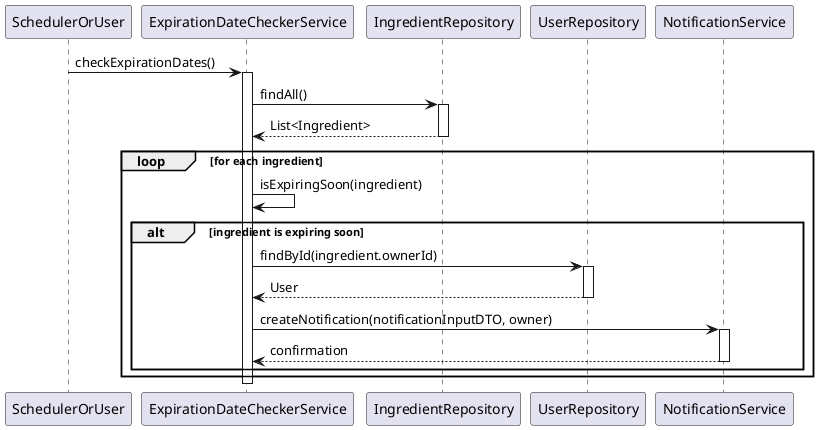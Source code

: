 @startuml
participant SchedulerOrUser
participant ExpirationDateCheckerService
participant IngredientRepository
participant UserRepository
participant NotificationService

SchedulerOrUser -> ExpirationDateCheckerService : checkExpirationDates()
activate ExpirationDateCheckerService
ExpirationDateCheckerService -> IngredientRepository : findAll()
activate IngredientRepository
IngredientRepository --> ExpirationDateCheckerService : List<Ingredient>
deactivate IngredientRepository

loop for each ingredient
    ExpirationDateCheckerService -> ExpirationDateCheckerService : isExpiringSoon(ingredient)
    alt ingredient is expiring soon
        ExpirationDateCheckerService -> UserRepository : findById(ingredient.ownerId)
        activate UserRepository
        UserRepository --> ExpirationDateCheckerService : User
        deactivate UserRepository
        ExpirationDateCheckerService -> NotificationService : createNotification(notificationInputDTO, owner)
        activate NotificationService
        NotificationService --> ExpirationDateCheckerService : confirmation
        deactivate NotificationService
    end
end
deactivate ExpirationDateCheckerService
@enduml
